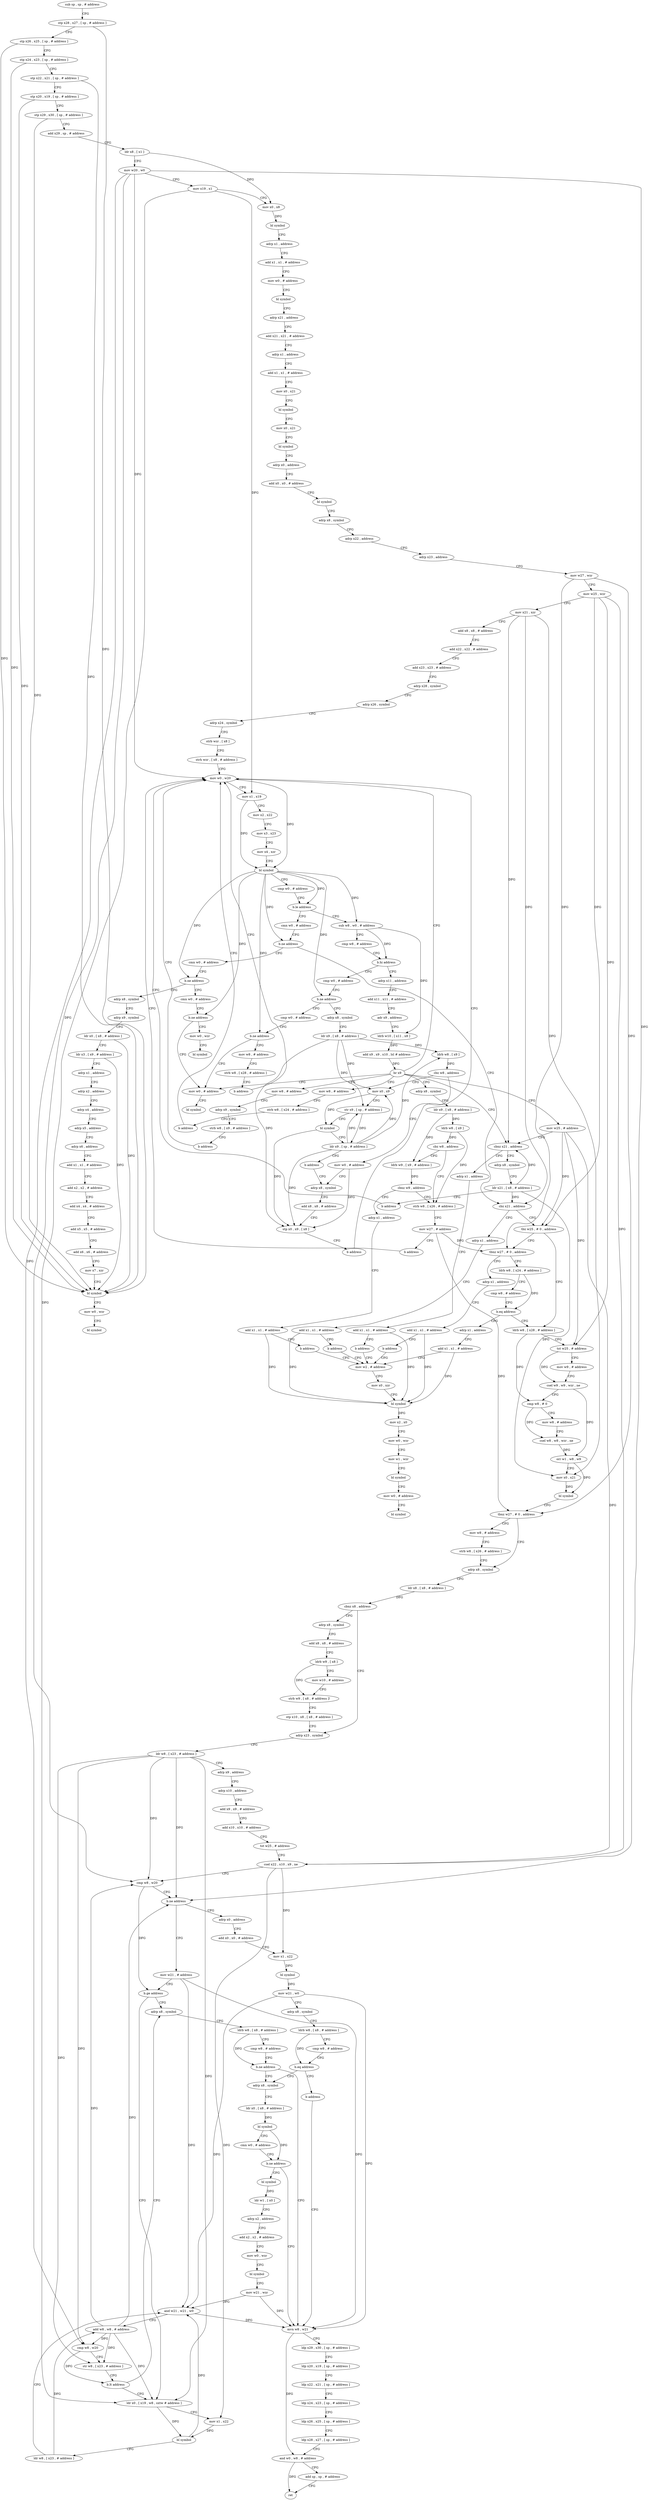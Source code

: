 digraph "func" {
"4201100" [label = "sub sp , sp , # address" ]
"4201104" [label = "stp x28 , x27 , [ sp , # address ]" ]
"4201108" [label = "stp x26 , x25 , [ sp , # address ]" ]
"4201112" [label = "stp x24 , x23 , [ sp , # address ]" ]
"4201116" [label = "stp x22 , x21 , [ sp , # address ]" ]
"4201120" [label = "stp x20 , x19 , [ sp , # address ]" ]
"4201124" [label = "stp x29 , x30 , [ sp , # address ]" ]
"4201128" [label = "add x29 , sp , # address" ]
"4201132" [label = "ldr x8 , [ x1 ]" ]
"4201136" [label = "mov w20 , w0" ]
"4201140" [label = "mov x19 , x1" ]
"4201144" [label = "mov x0 , x8" ]
"4201148" [label = "bl symbol" ]
"4201152" [label = "adrp x1 , address" ]
"4201156" [label = "add x1 , x1 , # address" ]
"4201160" [label = "mov w0 , # address" ]
"4201164" [label = "bl symbol" ]
"4201168" [label = "adrp x21 , address" ]
"4201172" [label = "add x21 , x21 , # address" ]
"4201176" [label = "adrp x1 , address" ]
"4201180" [label = "add x1 , x1 , # address" ]
"4201184" [label = "mov x0 , x21" ]
"4201188" [label = "bl symbol" ]
"4201192" [label = "mov x0 , x21" ]
"4201196" [label = "bl symbol" ]
"4201200" [label = "adrp x0 , address" ]
"4201204" [label = "add x0 , x0 , # address" ]
"4201208" [label = "bl symbol" ]
"4201212" [label = "adrp x8 , symbol" ]
"4201216" [label = "adrp x22 , address" ]
"4201220" [label = "adrp x23 , address" ]
"4201224" [label = "mov w27 , wzr" ]
"4201228" [label = "mov w25 , wzr" ]
"4201232" [label = "mov x21 , xzr" ]
"4201236" [label = "add x8 , x8 , # address" ]
"4201240" [label = "add x22 , x22 , # address" ]
"4201244" [label = "add x23 , x23 , # address" ]
"4201248" [label = "adrp x28 , symbol" ]
"4201252" [label = "adrp x26 , symbol" ]
"4201256" [label = "adrp x24 , symbol" ]
"4201260" [label = "strb wzr , [ x8 ]" ]
"4201264" [label = "strh wzr , [ x8 , # address ]" ]
"4201268" [label = "mov w0 , w20" ]
"4201504" [label = "cmn w0 , # address" ]
"4201508" [label = "b.ne address" ]
"4201852" [label = "cmn w0 , # address" ]
"4201512" [label = "cbz x21 , address" ]
"4201300" [label = "sub w8 , w0 , # address" ]
"4201304" [label = "cmp w8 , # address" ]
"4201308" [label = "b.hi address" ]
"4201356" [label = "cmp w0 , # address" ]
"4201312" [label = "adrp x11 , address" ]
"4201856" [label = "b.ne address" ]
"4201932" [label = "cmn w0 , # address" ]
"4201860" [label = "adrp x8 , symbol" ]
"4201972" [label = "adrp x1 , address" ]
"4201516" [label = "tbz w25 , # 0 , address" ]
"4201360" [label = "b.ne address" ]
"4201464" [label = "cmp w0 , # address" ]
"4201364" [label = "adrp x8 , symbol" ]
"4201316" [label = "add x11 , x11 , # address" ]
"4201320" [label = "adr x9 , address" ]
"4201324" [label = "ldrb w10 , [ x11 , x8 ]" ]
"4201328" [label = "add x9 , x9 , x10 , lsl # address" ]
"4201332" [label = "br x9" ]
"4201336" [label = "mov w25 , # address" ]
"4201340" [label = "cbnz x21 , address" ]
"4201400" [label = "mov w8 , # address" ]
"4201416" [label = "adrp x8 , symbol" ]
"4201452" [label = "mov w8 , # address" ]
"4201984" [label = "mov w0 , # address" ]
"4201936" [label = "b.ne address" ]
"4201940" [label = "mov w0 , wzr" ]
"4201864" [label = "adrp x9 , symbol" ]
"4201868" [label = "ldr x0 , [ x8 , # address ]" ]
"4201872" [label = "ldr x3 , [ x9 , # address ]" ]
"4201876" [label = "adrp x1 , address" ]
"4201880" [label = "adrp x2 , address" ]
"4201884" [label = "adrp x4 , address" ]
"4201888" [label = "adrp x5 , address" ]
"4201892" [label = "adrp x6 , address" ]
"4201896" [label = "add x1 , x1 , # address" ]
"4201900" [label = "add x2 , x2 , # address" ]
"4201904" [label = "add x4 , x4 , # address" ]
"4201908" [label = "add x5 , x5 , # address" ]
"4201912" [label = "add x6 , x6 , # address" ]
"4201916" [label = "mov x7 , xzr" ]
"4201920" [label = "bl symbol" ]
"4201924" [label = "mov w0 , wzr" ]
"4201928" [label = "bl symbol" ]
"4201976" [label = "add x1 , x1 , # address" ]
"4201980" [label = "b address" ]
"4202012" [label = "mov w2 , # address" ]
"4201536" [label = "ldrb w8 , [ x28 , # address ]" ]
"4201520" [label = "tbnz w27 , # 0 , address" ]
"4201468" [label = "b.ne address" ]
"4201472" [label = "mov w8 , # address" ]
"4201368" [label = "ldr x9 , [ x8 , # address ]" ]
"4201372" [label = "ldrb w8 , [ x9 ]" ]
"4201376" [label = "cbz w8 , address" ]
"4201484" [label = "mov w0 , # address" ]
"4201380" [label = "mov x0 , x9" ]
"4201272" [label = "mov x1 , x19" ]
"4201276" [label = "mov x2 , x22" ]
"4201280" [label = "mov x3 , x23" ]
"4201284" [label = "mov x4 , xzr" ]
"4201288" [label = "bl symbol" ]
"4201292" [label = "cmp w0 , # address" ]
"4201296" [label = "b.le address" ]
"4201948" [label = "adrp x1 , address" ]
"4201344" [label = "adrp x8 , symbol" ]
"4201404" [label = "adrp x9 , symbol" ]
"4201408" [label = "strb w8 , [ x9 , # address ]" ]
"4201412" [label = "b address" ]
"4201420" [label = "ldr x9 , [ x8 , # address ]" ]
"4201424" [label = "ldrb w8 , [ x9 ]" ]
"4201428" [label = "cbz w8 , address" ]
"4201440" [label = "strb w8 , [ x26 , # address ]" ]
"4201432" [label = "ldrb w9 , [ x9 , # address ]" ]
"4201456" [label = "strb w8 , [ x24 , # address ]" ]
"4201460" [label = "b address" ]
"4201988" [label = "bl symbol" ]
"4201944" [label = "bl symbol" ]
"4202016" [label = "mov x0 , xzr" ]
"4202020" [label = "bl symbol" ]
"4202024" [label = "mov x2 , x0" ]
"4202028" [label = "mov w0 , wzr" ]
"4202032" [label = "mov w1 , wzr" ]
"4202036" [label = "bl symbol" ]
"4202040" [label = "mov w0 , # address" ]
"4202044" [label = "bl symbol" ]
"4201540" [label = "tst w25 , # address" ]
"4201544" [label = "mov w9 , # address" ]
"4201548" [label = "csel w9 , w9 , wzr , ne" ]
"4201552" [label = "cmp w8 , # 0" ]
"4201556" [label = "mov w8 , # address" ]
"4201560" [label = "csel w8 , w8 , wzr , ne" ]
"4201564" [label = "orr w1 , w8 , w9" ]
"4201568" [label = "mov x0 , x21" ]
"4201572" [label = "bl symbol" ]
"4201576" [label = "tbnz w27 , # 0 , address" ]
"4201588" [label = "adrp x8 , symbol" ]
"4201580" [label = "mov w8 , # address" ]
"4201992" [label = "adrp x1 , address" ]
"4201524" [label = "ldrb w8 , [ x24 , # address ]" ]
"4201476" [label = "strb w8 , [ x28 , # address ]" ]
"4201480" [label = "b address" ]
"4201488" [label = "adrp x8 , symbol" ]
"4201384" [label = "str x9 , [ sp , # address ]" ]
"4201388" [label = "bl symbol" ]
"4201392" [label = "ldr x9 , [ sp , # address ]" ]
"4201396" [label = "b address" ]
"4201952" [label = "add x1 , x1 , # address" ]
"4201956" [label = "b address" ]
"4201348" [label = "ldr x21 , [ x8 , # address ]" ]
"4201352" [label = "b address" ]
"4201444" [label = "mov w27 , # address" ]
"4201448" [label = "b address" ]
"4201436" [label = "cbnz w9 , address" ]
"4201960" [label = "adrp x1 , address" ]
"4201592" [label = "ldr x8 , [ x8 , # address ]" ]
"4201596" [label = "cbnz x8 , address" ]
"4201624" [label = "adrp x23 , symbol" ]
"4201600" [label = "adrp x8 , symbol" ]
"4201584" [label = "strb w8 , [ x26 , # address ]" ]
"4201996" [label = "add x1 , x1 , # address" ]
"4202000" [label = "b address" ]
"4201528" [label = "cmp w8 , # address" ]
"4201532" [label = "b.eq address" ]
"4202004" [label = "adrp x1 , address" ]
"4201492" [label = "add x8 , x8 , # address" ]
"4201496" [label = "stp x0 , x9 , [ x8 ]" ]
"4201500" [label = "b address" ]
"4201964" [label = "add x1 , x1 , # address" ]
"4201968" [label = "b address" ]
"4201628" [label = "ldr w8 , [ x23 , # address ]" ]
"4201632" [label = "adrp x9 , address" ]
"4201636" [label = "adrp x10 , address" ]
"4201640" [label = "add x9 , x9 , # address" ]
"4201644" [label = "add x10 , x10 , # address" ]
"4201648" [label = "tst w25 , # address" ]
"4201652" [label = "csel x22 , x10 , x9 , ne" ]
"4201656" [label = "cmp w8 , w20" ]
"4201660" [label = "b.ne address" ]
"4201704" [label = "mov w21 , # address" ]
"4201664" [label = "adrp x0 , address" ]
"4201604" [label = "add x8 , x8 , # address" ]
"4201608" [label = "ldrb w9 , [ x8 ]" ]
"4201612" [label = "mov w10 , # address" ]
"4201616" [label = "strb w9 , [ x8 , # address ]!" ]
"4201620" [label = "stp x10 , x8 , [ x8 , # address ]" ]
"4202008" [label = "add x1 , x1 , # address" ]
"4201708" [label = "b.ge address" ]
"4201748" [label = "adrp x8 , symbol" ]
"4201712" [label = "ldr x0 , [ x19 , w8 , sxtw # address ]" ]
"4201668" [label = "add x0 , x0 , # address" ]
"4201672" [label = "mov x1 , x22" ]
"4201676" [label = "bl symbol" ]
"4201680" [label = "mov w21 , w0" ]
"4201684" [label = "adrp x8 , symbol" ]
"4201688" [label = "ldrb w8 , [ x8 , # address ]" ]
"4201692" [label = "cmp w8 , # address" ]
"4201696" [label = "b.eq address" ]
"4201764" [label = "adrp x8 , symbol" ]
"4201700" [label = "b address" ]
"4201752" [label = "ldrb w8 , [ x8 , # address ]" ]
"4201756" [label = "cmp w8 , # address" ]
"4201760" [label = "b.ne address" ]
"4201812" [label = "mvn w8 , w21" ]
"4201716" [label = "mov x1 , x22" ]
"4201720" [label = "bl symbol" ]
"4201724" [label = "ldr w8 , [ x23 , # address ]" ]
"4201728" [label = "and w21 , w21 , w0" ]
"4201732" [label = "add w8 , w8 , # address" ]
"4201736" [label = "cmp w8 , w20" ]
"4201740" [label = "str w8 , [ x23 , # address ]" ]
"4201744" [label = "b.lt address" ]
"4201768" [label = "ldr x0 , [ x8 , # address ]" ]
"4201772" [label = "bl symbol" ]
"4201776" [label = "cmn w0 , # address" ]
"4201780" [label = "b.ne address" ]
"4201784" [label = "bl symbol" ]
"4201816" [label = "ldp x29 , x30 , [ sp , # address ]" ]
"4201820" [label = "ldp x20 , x19 , [ sp , # address ]" ]
"4201824" [label = "ldp x22 , x21 , [ sp , # address ]" ]
"4201828" [label = "ldp x24 , x23 , [ sp , # address ]" ]
"4201832" [label = "ldp x26 , x25 , [ sp , # address ]" ]
"4201836" [label = "ldp x28 , x27 , [ sp , # address ]" ]
"4201840" [label = "and w0 , w8 , # address" ]
"4201844" [label = "add sp , sp , # address" ]
"4201848" [label = "ret" ]
"4201788" [label = "ldr w1 , [ x0 ]" ]
"4201792" [label = "adrp x2 , address" ]
"4201796" [label = "add x2 , x2 , # address" ]
"4201800" [label = "mov w0 , wzr" ]
"4201804" [label = "bl symbol" ]
"4201808" [label = "mov w21 , wzr" ]
"4201100" -> "4201104" [ label = "CFG" ]
"4201104" -> "4201108" [ label = "CFG" ]
"4201104" -> "4201920" [ label = "DFG" ]
"4201108" -> "4201112" [ label = "CFG" ]
"4201108" -> "4201920" [ label = "DFG" ]
"4201112" -> "4201116" [ label = "CFG" ]
"4201112" -> "4201920" [ label = "DFG" ]
"4201116" -> "4201120" [ label = "CFG" ]
"4201116" -> "4201920" [ label = "DFG" ]
"4201120" -> "4201124" [ label = "CFG" ]
"4201120" -> "4201920" [ label = "DFG" ]
"4201124" -> "4201128" [ label = "CFG" ]
"4201124" -> "4201920" [ label = "DFG" ]
"4201128" -> "4201132" [ label = "CFG" ]
"4201132" -> "4201136" [ label = "CFG" ]
"4201132" -> "4201144" [ label = "DFG" ]
"4201136" -> "4201140" [ label = "CFG" ]
"4201136" -> "4201268" [ label = "DFG" ]
"4201136" -> "4201656" [ label = "DFG" ]
"4201136" -> "4201660" [ label = "DFG" ]
"4201136" -> "4201736" [ label = "DFG" ]
"4201140" -> "4201144" [ label = "CFG" ]
"4201140" -> "4201272" [ label = "DFG" ]
"4201140" -> "4201712" [ label = "DFG" ]
"4201144" -> "4201148" [ label = "DFG" ]
"4201148" -> "4201152" [ label = "CFG" ]
"4201152" -> "4201156" [ label = "CFG" ]
"4201156" -> "4201160" [ label = "CFG" ]
"4201160" -> "4201164" [ label = "CFG" ]
"4201164" -> "4201168" [ label = "CFG" ]
"4201168" -> "4201172" [ label = "CFG" ]
"4201172" -> "4201176" [ label = "CFG" ]
"4201176" -> "4201180" [ label = "CFG" ]
"4201180" -> "4201184" [ label = "CFG" ]
"4201184" -> "4201188" [ label = "CFG" ]
"4201188" -> "4201192" [ label = "CFG" ]
"4201192" -> "4201196" [ label = "CFG" ]
"4201196" -> "4201200" [ label = "CFG" ]
"4201200" -> "4201204" [ label = "CFG" ]
"4201204" -> "4201208" [ label = "CFG" ]
"4201208" -> "4201212" [ label = "CFG" ]
"4201212" -> "4201216" [ label = "CFG" ]
"4201216" -> "4201220" [ label = "CFG" ]
"4201220" -> "4201224" [ label = "CFG" ]
"4201224" -> "4201228" [ label = "CFG" ]
"4201224" -> "4201520" [ label = "DFG" ]
"4201224" -> "4201576" [ label = "DFG" ]
"4201228" -> "4201232" [ label = "CFG" ]
"4201228" -> "4201516" [ label = "DFG" ]
"4201228" -> "4201540" [ label = "DFG" ]
"4201228" -> "4201652" [ label = "DFG" ]
"4201232" -> "4201236" [ label = "CFG" ]
"4201232" -> "4201512" [ label = "DFG" ]
"4201232" -> "4201340" [ label = "DFG" ]
"4201232" -> "4201568" [ label = "DFG" ]
"4201236" -> "4201240" [ label = "CFG" ]
"4201240" -> "4201244" [ label = "CFG" ]
"4201244" -> "4201248" [ label = "CFG" ]
"4201248" -> "4201252" [ label = "CFG" ]
"4201252" -> "4201256" [ label = "CFG" ]
"4201256" -> "4201260" [ label = "CFG" ]
"4201260" -> "4201264" [ label = "CFG" ]
"4201264" -> "4201268" [ label = "CFG" ]
"4201268" -> "4201272" [ label = "CFG" ]
"4201268" -> "4201288" [ label = "DFG" ]
"4201504" -> "4201508" [ label = "CFG" ]
"4201508" -> "4201852" [ label = "CFG" ]
"4201508" -> "4201512" [ label = "CFG" ]
"4201852" -> "4201856" [ label = "CFG" ]
"4201512" -> "4201972" [ label = "CFG" ]
"4201512" -> "4201516" [ label = "CFG" ]
"4201300" -> "4201304" [ label = "CFG" ]
"4201300" -> "4201308" [ label = "DFG" ]
"4201300" -> "4201324" [ label = "DFG" ]
"4201304" -> "4201308" [ label = "CFG" ]
"4201308" -> "4201356" [ label = "CFG" ]
"4201308" -> "4201312" [ label = "CFG" ]
"4201356" -> "4201360" [ label = "CFG" ]
"4201312" -> "4201316" [ label = "CFG" ]
"4201856" -> "4201932" [ label = "CFG" ]
"4201856" -> "4201860" [ label = "CFG" ]
"4201932" -> "4201936" [ label = "CFG" ]
"4201860" -> "4201864" [ label = "CFG" ]
"4201972" -> "4201976" [ label = "CFG" ]
"4201516" -> "4201536" [ label = "CFG" ]
"4201516" -> "4201520" [ label = "CFG" ]
"4201360" -> "4201464" [ label = "CFG" ]
"4201360" -> "4201364" [ label = "CFG" ]
"4201464" -> "4201468" [ label = "CFG" ]
"4201364" -> "4201368" [ label = "CFG" ]
"4201316" -> "4201320" [ label = "CFG" ]
"4201320" -> "4201324" [ label = "CFG" ]
"4201324" -> "4201328" [ label = "DFG" ]
"4201328" -> "4201332" [ label = "DFG" ]
"4201332" -> "4201268" [ label = "CFG" ]
"4201332" -> "4201336" [ label = "CFG" ]
"4201332" -> "4201340" [ label = "CFG" ]
"4201332" -> "4201400" [ label = "CFG" ]
"4201332" -> "4201416" [ label = "CFG" ]
"4201332" -> "4201452" [ label = "CFG" ]
"4201332" -> "4201984" [ label = "CFG" ]
"4201336" -> "4201340" [ label = "CFG" ]
"4201336" -> "4201516" [ label = "DFG" ]
"4201336" -> "4201540" [ label = "DFG" ]
"4201336" -> "4201652" [ label = "DFG" ]
"4201340" -> "4201948" [ label = "CFG" ]
"4201340" -> "4201344" [ label = "CFG" ]
"4201400" -> "4201404" [ label = "CFG" ]
"4201416" -> "4201420" [ label = "CFG" ]
"4201452" -> "4201456" [ label = "CFG" ]
"4201984" -> "4201988" [ label = "CFG" ]
"4201936" -> "4201984" [ label = "CFG" ]
"4201936" -> "4201940" [ label = "CFG" ]
"4201940" -> "4201944" [ label = "CFG" ]
"4201864" -> "4201868" [ label = "CFG" ]
"4201868" -> "4201872" [ label = "CFG" ]
"4201868" -> "4201920" [ label = "DFG" ]
"4201872" -> "4201876" [ label = "CFG" ]
"4201872" -> "4201920" [ label = "DFG" ]
"4201876" -> "4201880" [ label = "CFG" ]
"4201880" -> "4201884" [ label = "CFG" ]
"4201884" -> "4201888" [ label = "CFG" ]
"4201888" -> "4201892" [ label = "CFG" ]
"4201892" -> "4201896" [ label = "CFG" ]
"4201896" -> "4201900" [ label = "CFG" ]
"4201900" -> "4201904" [ label = "CFG" ]
"4201904" -> "4201908" [ label = "CFG" ]
"4201908" -> "4201912" [ label = "CFG" ]
"4201912" -> "4201916" [ label = "CFG" ]
"4201916" -> "4201920" [ label = "CFG" ]
"4201920" -> "4201924" [ label = "CFG" ]
"4201924" -> "4201928" [ label = "CFG" ]
"4201976" -> "4201980" [ label = "CFG" ]
"4201976" -> "4202020" [ label = "DFG" ]
"4201980" -> "4202012" [ label = "CFG" ]
"4202012" -> "4202016" [ label = "CFG" ]
"4201536" -> "4201540" [ label = "CFG" ]
"4201536" -> "4201552" [ label = "DFG" ]
"4201520" -> "4201992" [ label = "CFG" ]
"4201520" -> "4201524" [ label = "CFG" ]
"4201468" -> "4201984" [ label = "CFG" ]
"4201468" -> "4201472" [ label = "CFG" ]
"4201472" -> "4201476" [ label = "CFG" ]
"4201368" -> "4201372" [ label = "DFG" ]
"4201368" -> "4201380" [ label = "DFG" ]
"4201368" -> "4201384" [ label = "DFG" ]
"4201368" -> "4201496" [ label = "DFG" ]
"4201372" -> "4201376" [ label = "DFG" ]
"4201376" -> "4201484" [ label = "CFG" ]
"4201376" -> "4201380" [ label = "CFG" ]
"4201484" -> "4201488" [ label = "CFG" ]
"4201484" -> "4201496" [ label = "DFG" ]
"4201380" -> "4201384" [ label = "CFG" ]
"4201380" -> "4201388" [ label = "DFG" ]
"4201272" -> "4201276" [ label = "CFG" ]
"4201272" -> "4201288" [ label = "DFG" ]
"4201276" -> "4201280" [ label = "CFG" ]
"4201280" -> "4201284" [ label = "CFG" ]
"4201284" -> "4201288" [ label = "CFG" ]
"4201288" -> "4201292" [ label = "CFG" ]
"4201288" -> "4201296" [ label = "DFG" ]
"4201288" -> "4201508" [ label = "DFG" ]
"4201288" -> "4201300" [ label = "DFG" ]
"4201288" -> "4201856" [ label = "DFG" ]
"4201288" -> "4201360" [ label = "DFG" ]
"4201288" -> "4201936" [ label = "DFG" ]
"4201288" -> "4201468" [ label = "DFG" ]
"4201292" -> "4201296" [ label = "CFG" ]
"4201296" -> "4201504" [ label = "CFG" ]
"4201296" -> "4201300" [ label = "CFG" ]
"4201948" -> "4201952" [ label = "CFG" ]
"4201344" -> "4201348" [ label = "CFG" ]
"4201404" -> "4201408" [ label = "CFG" ]
"4201408" -> "4201412" [ label = "CFG" ]
"4201412" -> "4201268" [ label = "CFG" ]
"4201420" -> "4201424" [ label = "DFG" ]
"4201420" -> "4201432" [ label = "DFG" ]
"4201424" -> "4201428" [ label = "DFG" ]
"4201424" -> "4201440" [ label = "DFG" ]
"4201428" -> "4201440" [ label = "CFG" ]
"4201428" -> "4201432" [ label = "CFG" ]
"4201440" -> "4201444" [ label = "CFG" ]
"4201432" -> "4201436" [ label = "DFG" ]
"4201456" -> "4201460" [ label = "CFG" ]
"4201460" -> "4201268" [ label = "CFG" ]
"4202016" -> "4202020" [ label = "CFG" ]
"4202020" -> "4202024" [ label = "DFG" ]
"4202024" -> "4202028" [ label = "CFG" ]
"4202028" -> "4202032" [ label = "CFG" ]
"4202032" -> "4202036" [ label = "CFG" ]
"4202036" -> "4202040" [ label = "CFG" ]
"4202040" -> "4202044" [ label = "CFG" ]
"4201540" -> "4201544" [ label = "CFG" ]
"4201540" -> "4201548" [ label = "DFG" ]
"4201544" -> "4201548" [ label = "CFG" ]
"4201548" -> "4201552" [ label = "CFG" ]
"4201548" -> "4201564" [ label = "DFG" ]
"4201552" -> "4201556" [ label = "CFG" ]
"4201552" -> "4201560" [ label = "DFG" ]
"4201556" -> "4201560" [ label = "CFG" ]
"4201560" -> "4201564" [ label = "DFG" ]
"4201564" -> "4201568" [ label = "CFG" ]
"4201564" -> "4201572" [ label = "DFG" ]
"4201568" -> "4201572" [ label = "DFG" ]
"4201572" -> "4201576" [ label = "CFG" ]
"4201576" -> "4201588" [ label = "CFG" ]
"4201576" -> "4201580" [ label = "CFG" ]
"4201588" -> "4201592" [ label = "CFG" ]
"4201580" -> "4201584" [ label = "CFG" ]
"4201992" -> "4201996" [ label = "CFG" ]
"4201524" -> "4201528" [ label = "CFG" ]
"4201524" -> "4201532" [ label = "DFG" ]
"4201476" -> "4201480" [ label = "CFG" ]
"4201480" -> "4201268" [ label = "CFG" ]
"4201488" -> "4201492" [ label = "CFG" ]
"4201384" -> "4201388" [ label = "CFG" ]
"4201384" -> "4201392" [ label = "DFG" ]
"4201388" -> "4201392" [ label = "CFG" ]
"4201388" -> "4201496" [ label = "DFG" ]
"4201392" -> "4201396" [ label = "CFG" ]
"4201392" -> "4201372" [ label = "DFG" ]
"4201392" -> "4201380" [ label = "DFG" ]
"4201392" -> "4201384" [ label = "DFG" ]
"4201392" -> "4201496" [ label = "DFG" ]
"4201396" -> "4201488" [ label = "CFG" ]
"4201952" -> "4201956" [ label = "CFG" ]
"4201952" -> "4202020" [ label = "DFG" ]
"4201956" -> "4202012" [ label = "CFG" ]
"4201348" -> "4201352" [ label = "CFG" ]
"4201348" -> "4201512" [ label = "DFG" ]
"4201348" -> "4201340" [ label = "DFG" ]
"4201348" -> "4201568" [ label = "DFG" ]
"4201352" -> "4201268" [ label = "CFG" ]
"4201444" -> "4201448" [ label = "CFG" ]
"4201444" -> "4201520" [ label = "DFG" ]
"4201444" -> "4201576" [ label = "DFG" ]
"4201448" -> "4201268" [ label = "CFG" ]
"4201436" -> "4201960" [ label = "CFG" ]
"4201436" -> "4201440" [ label = "CFG" ]
"4201960" -> "4201964" [ label = "CFG" ]
"4201592" -> "4201596" [ label = "DFG" ]
"4201596" -> "4201624" [ label = "CFG" ]
"4201596" -> "4201600" [ label = "CFG" ]
"4201624" -> "4201628" [ label = "CFG" ]
"4201600" -> "4201604" [ label = "CFG" ]
"4201584" -> "4201588" [ label = "CFG" ]
"4201996" -> "4202000" [ label = "CFG" ]
"4201996" -> "4202020" [ label = "DFG" ]
"4202000" -> "4202012" [ label = "CFG" ]
"4201528" -> "4201532" [ label = "CFG" ]
"4201532" -> "4202004" [ label = "CFG" ]
"4201532" -> "4201536" [ label = "CFG" ]
"4202004" -> "4202008" [ label = "CFG" ]
"4201492" -> "4201496" [ label = "CFG" ]
"4201496" -> "4201500" [ label = "CFG" ]
"4201500" -> "4201268" [ label = "CFG" ]
"4201964" -> "4201968" [ label = "CFG" ]
"4201964" -> "4202020" [ label = "DFG" ]
"4201968" -> "4202012" [ label = "CFG" ]
"4201628" -> "4201632" [ label = "CFG" ]
"4201628" -> "4201656" [ label = "DFG" ]
"4201628" -> "4201660" [ label = "DFG" ]
"4201628" -> "4201712" [ label = "DFG" ]
"4201628" -> "4201736" [ label = "DFG" ]
"4201628" -> "4201740" [ label = "DFG" ]
"4201632" -> "4201636" [ label = "CFG" ]
"4201636" -> "4201640" [ label = "CFG" ]
"4201640" -> "4201644" [ label = "CFG" ]
"4201644" -> "4201648" [ label = "CFG" ]
"4201648" -> "4201652" [ label = "CFG" ]
"4201652" -> "4201656" [ label = "CFG" ]
"4201652" -> "4201672" [ label = "DFG" ]
"4201652" -> "4201716" [ label = "DFG" ]
"4201656" -> "4201660" [ label = "CFG" ]
"4201656" -> "4201708" [ label = "DFG" ]
"4201660" -> "4201704" [ label = "CFG" ]
"4201660" -> "4201664" [ label = "CFG" ]
"4201704" -> "4201708" [ label = "CFG" ]
"4201704" -> "4201728" [ label = "DFG" ]
"4201704" -> "4201812" [ label = "DFG" ]
"4201664" -> "4201668" [ label = "CFG" ]
"4201604" -> "4201608" [ label = "CFG" ]
"4201608" -> "4201612" [ label = "CFG" ]
"4201608" -> "4201616" [ label = "DFG" ]
"4201612" -> "4201616" [ label = "CFG" ]
"4201616" -> "4201620" [ label = "CFG" ]
"4201620" -> "4201624" [ label = "CFG" ]
"4202008" -> "4202012" [ label = "CFG" ]
"4202008" -> "4202020" [ label = "DFG" ]
"4201708" -> "4201748" [ label = "CFG" ]
"4201708" -> "4201712" [ label = "CFG" ]
"4201748" -> "4201752" [ label = "CFG" ]
"4201712" -> "4201716" [ label = "CFG" ]
"4201712" -> "4201720" [ label = "DFG" ]
"4201668" -> "4201672" [ label = "CFG" ]
"4201672" -> "4201676" [ label = "DFG" ]
"4201676" -> "4201680" [ label = "DFG" ]
"4201680" -> "4201684" [ label = "CFG" ]
"4201680" -> "4201728" [ label = "DFG" ]
"4201680" -> "4201812" [ label = "DFG" ]
"4201684" -> "4201688" [ label = "CFG" ]
"4201688" -> "4201692" [ label = "CFG" ]
"4201688" -> "4201696" [ label = "DFG" ]
"4201692" -> "4201696" [ label = "CFG" ]
"4201696" -> "4201764" [ label = "CFG" ]
"4201696" -> "4201700" [ label = "CFG" ]
"4201764" -> "4201768" [ label = "CFG" ]
"4201700" -> "4201812" [ label = "CFG" ]
"4201752" -> "4201756" [ label = "CFG" ]
"4201752" -> "4201760" [ label = "DFG" ]
"4201756" -> "4201760" [ label = "CFG" ]
"4201760" -> "4201812" [ label = "CFG" ]
"4201760" -> "4201764" [ label = "CFG" ]
"4201812" -> "4201816" [ label = "CFG" ]
"4201812" -> "4201840" [ label = "DFG" ]
"4201716" -> "4201720" [ label = "DFG" ]
"4201720" -> "4201724" [ label = "CFG" ]
"4201720" -> "4201728" [ label = "DFG" ]
"4201724" -> "4201728" [ label = "CFG" ]
"4201724" -> "4201732" [ label = "DFG" ]
"4201728" -> "4201732" [ label = "CFG" ]
"4201728" -> "4201812" [ label = "DFG" ]
"4201732" -> "4201736" [ label = "DFG" ]
"4201732" -> "4201712" [ label = "DFG" ]
"4201732" -> "4201656" [ label = "DFG" ]
"4201732" -> "4201660" [ label = "DFG" ]
"4201732" -> "4201740" [ label = "DFG" ]
"4201736" -> "4201740" [ label = "CFG" ]
"4201736" -> "4201744" [ label = "DFG" ]
"4201740" -> "4201744" [ label = "CFG" ]
"4201744" -> "4201712" [ label = "CFG" ]
"4201744" -> "4201748" [ label = "CFG" ]
"4201768" -> "4201772" [ label = "DFG" ]
"4201772" -> "4201776" [ label = "CFG" ]
"4201772" -> "4201780" [ label = "DFG" ]
"4201776" -> "4201780" [ label = "CFG" ]
"4201780" -> "4201812" [ label = "CFG" ]
"4201780" -> "4201784" [ label = "CFG" ]
"4201784" -> "4201788" [ label = "DFG" ]
"4201816" -> "4201820" [ label = "CFG" ]
"4201820" -> "4201824" [ label = "CFG" ]
"4201824" -> "4201828" [ label = "CFG" ]
"4201828" -> "4201832" [ label = "CFG" ]
"4201832" -> "4201836" [ label = "CFG" ]
"4201836" -> "4201840" [ label = "CFG" ]
"4201840" -> "4201844" [ label = "CFG" ]
"4201840" -> "4201848" [ label = "DFG" ]
"4201844" -> "4201848" [ label = "CFG" ]
"4201788" -> "4201792" [ label = "CFG" ]
"4201792" -> "4201796" [ label = "CFG" ]
"4201796" -> "4201800" [ label = "CFG" ]
"4201800" -> "4201804" [ label = "CFG" ]
"4201804" -> "4201808" [ label = "CFG" ]
"4201808" -> "4201812" [ label = "DFG" ]
"4201808" -> "4201728" [ label = "DFG" ]
}
